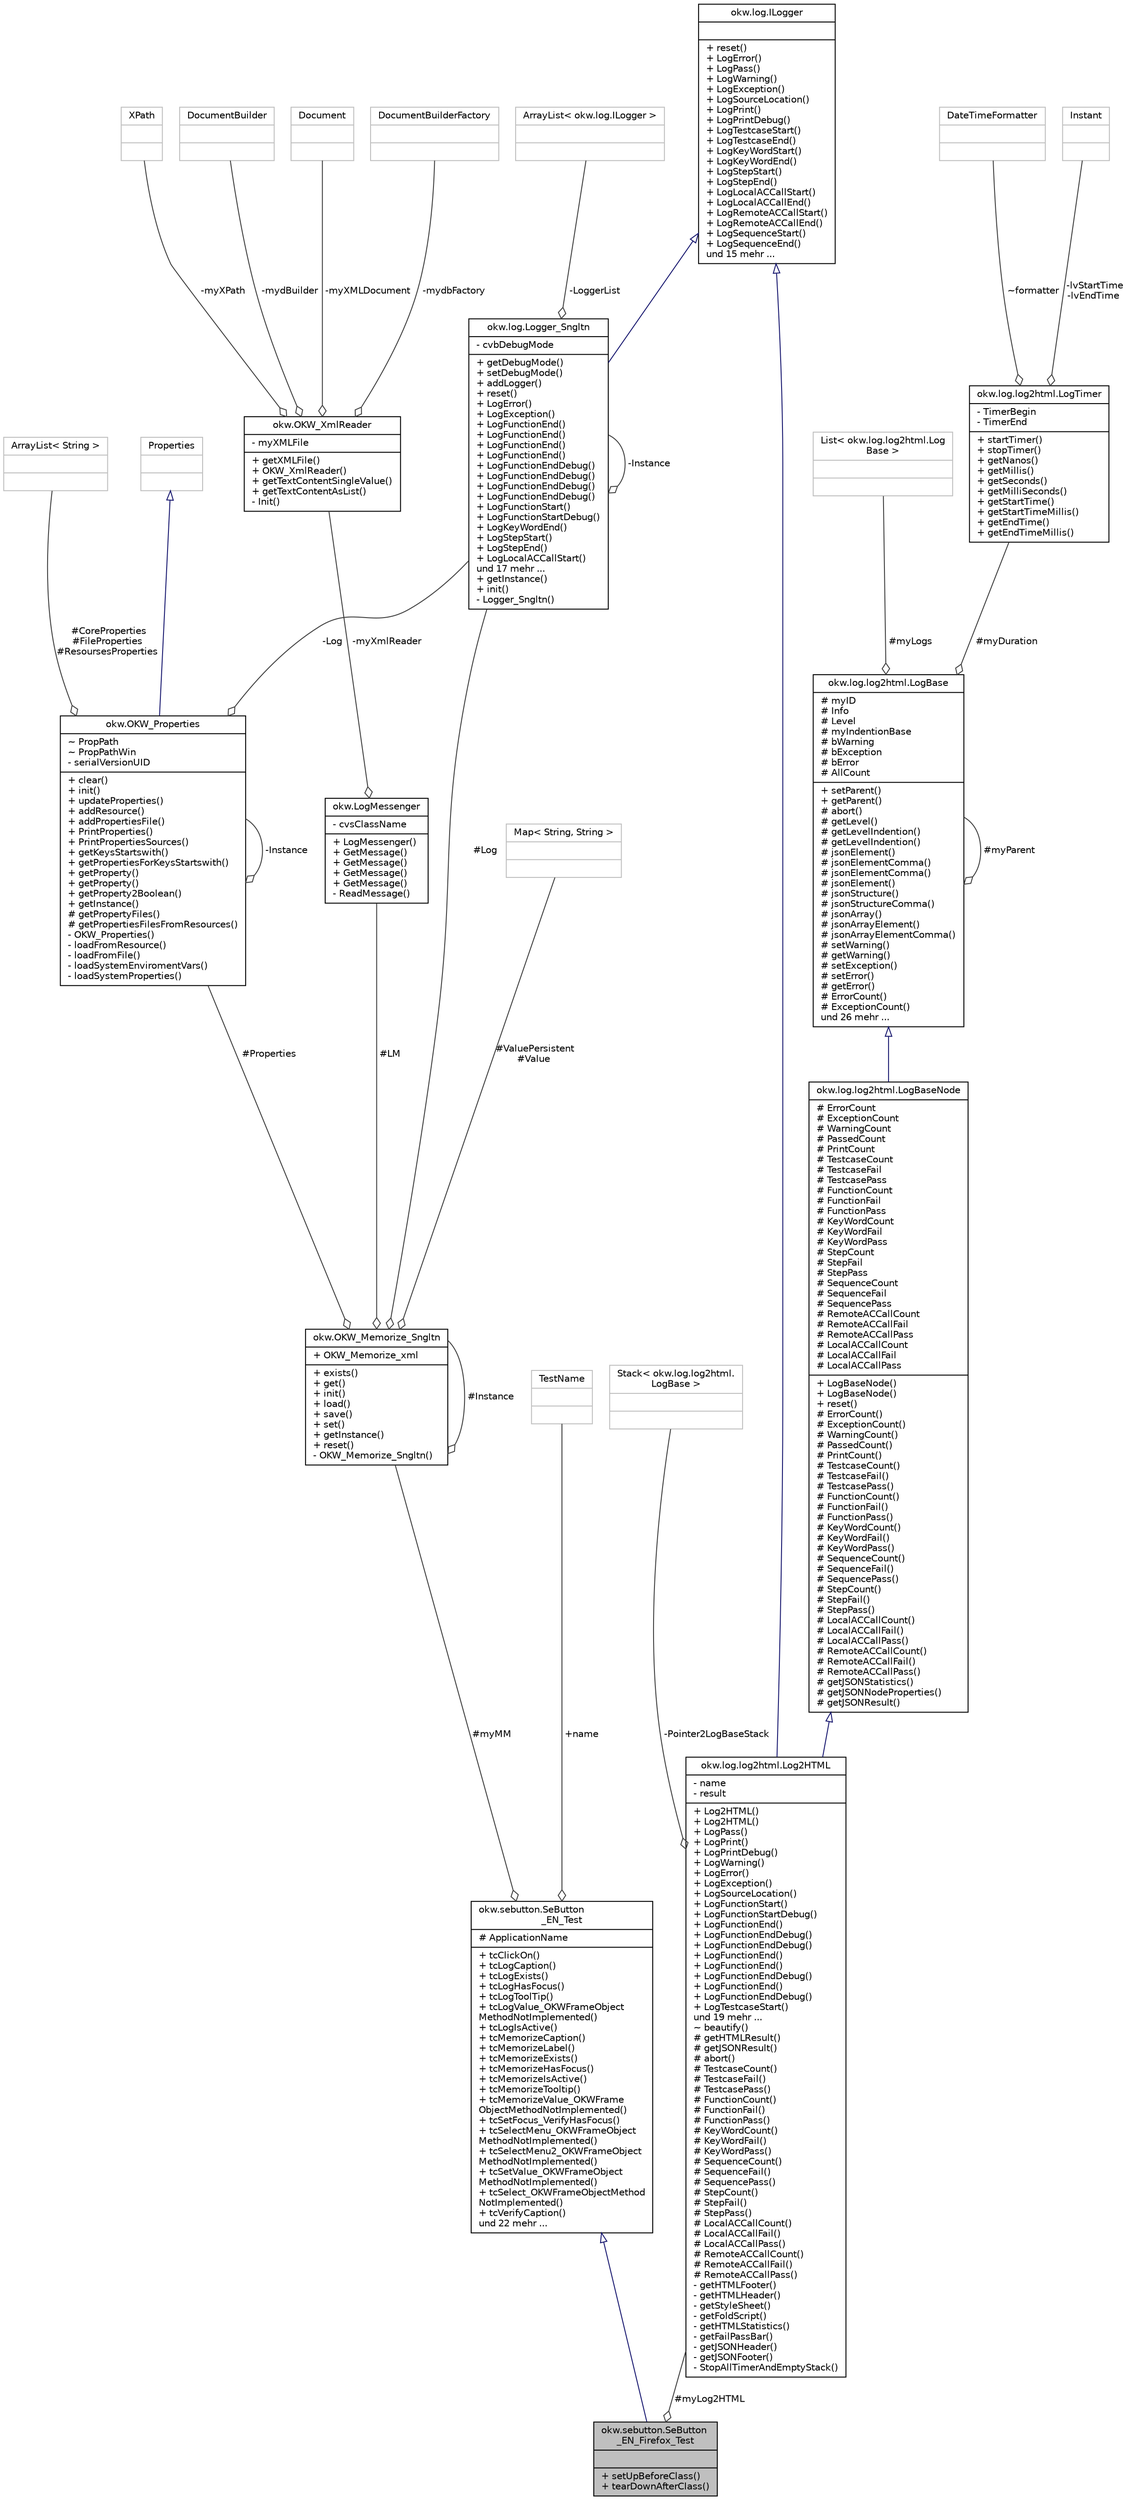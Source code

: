 digraph "okw.sebutton.SeButton_EN_Firefox_Test"
{
 // INTERACTIVE_SVG=YES
 // LATEX_PDF_SIZE
  edge [fontname="Helvetica",fontsize="10",labelfontname="Helvetica",labelfontsize="10"];
  node [fontname="Helvetica",fontsize="10",shape=record];
  Node1 [label="{okw.sebutton.SeButton\l_EN_Firefox_Test\n||+ setUpBeforeClass()\l+ tearDownAfterClass()\l}",height=0.2,width=0.4,color="black", fillcolor="grey75", style="filled", fontcolor="black",tooltip=" "];
  Node2 -> Node1 [dir="back",color="midnightblue",fontsize="10",style="solid",arrowtail="onormal",fontname="Helvetica"];
  Node2 [label="{okw.sebutton.SeButton\l_EN_Test\n|# ApplicationName\l|+ tcClickOn()\l+ tcLogCaption()\l+ tcLogExists()\l+ tcLogHasFocus()\l+ tcLogToolTip()\l+ tcLogValue_OKWFrameObject\lMethodNotImplemented()\l+ tcLogIsActive()\l+ tcMemorizeCaption()\l+ tcMemorizeLabel()\l+ tcMemorizeExists()\l+ tcMemorizeHasFocus()\l+ tcMemorizeIsActive()\l+ tcMemorizeTooltip()\l+ tcMemorizeValue_OKWFrame\lObjectMethodNotImplemented()\l+ tcSetFocus_VerifyHasFocus()\l+ tcSelectMenu_OKWFrameObject\lMethodNotImplemented()\l+ tcSelectMenu2_OKWFrameObject\lMethodNotImplemented()\l+ tcSetValue_OKWFrameObject\lMethodNotImplemented()\l+ tcSelect_OKWFrameObjectMethod\lNotImplemented()\l+ tcVerifyCaption()\lund 22 mehr ...\l}",height=0.2,width=0.4,color="black", fillcolor="white", style="filled",URL="$classokw_1_1sebutton_1_1_se_button___e_n___test.html",tooltip=" "];
  Node3 -> Node2 [color="grey25",fontsize="10",style="solid",label=" +name" ,arrowhead="odiamond",fontname="Helvetica"];
  Node3 [label="{TestName\n||}",height=0.2,width=0.4,color="grey75", fillcolor="white", style="filled",tooltip=" "];
  Node4 -> Node2 [color="grey25",fontsize="10",style="solid",label=" #myMM" ,arrowhead="odiamond",fontname="Helvetica"];
  Node4 [label="{okw.OKW_Memorize_Sngltn\n|+ OKW_Memorize_xml\l|+ exists()\l+ get()\l+ init()\l+ load()\l+ save()\l+ set()\l+ getInstance()\l+ reset()\l- OKW_Memorize_Sngltn()\l}",height=0.2,width=0.4,color="black", fillcolor="white", style="filled",URL="$classokw_1_1_o_k_w___memorize___sngltn.html",tooltip="OKW_Memorize ist die Speicher-Klasse hinter den Merke*-Schlüsselwörter."];
  Node5 -> Node4 [color="grey25",fontsize="10",style="solid",label=" #LM" ,arrowhead="odiamond",fontname="Helvetica"];
  Node5 [label="{okw.LogMessenger\n|- cvsClassName\l|+ LogMessenger()\l+ GetMessage()\l+ GetMessage()\l+ GetMessage()\l+ GetMessage()\l- ReadMessage()\l}",height=0.2,width=0.4,color="black", fillcolor="white", style="filled",URL="$classokw_1_1_log_messenger.html",tooltip="LogMessenger liest Log-Meldungen sprachspezifisch für die im Konstruktor gegeben Klasse aus der Zugeh..."];
  Node6 -> Node5 [color="grey25",fontsize="10",style="solid",label=" -myXmlReader" ,arrowhead="odiamond",fontname="Helvetica"];
  Node6 [label="{okw.OKW_XmlReader\n|- myXMLFile\l|+ getXMLFile()\l+ OKW_XmlReader()\l+ getTextContentSingleValue()\l+ getTextContentAsList()\l- Init()\l}",height=0.2,width=0.4,color="black", fillcolor="white", style="filled",URL="$classokw_1_1_o_k_w___xml_reader.html",tooltip=" "];
  Node7 -> Node6 [color="grey25",fontsize="10",style="solid",label=" -mydbFactory" ,arrowhead="odiamond",fontname="Helvetica"];
  Node7 [label="{DocumentBuilderFactory\n||}",height=0.2,width=0.4,color="grey75", fillcolor="white", style="filled",tooltip=" "];
  Node8 -> Node6 [color="grey25",fontsize="10",style="solid",label=" -myXPath" ,arrowhead="odiamond",fontname="Helvetica"];
  Node8 [label="{XPath\n||}",height=0.2,width=0.4,color="grey75", fillcolor="white", style="filled",tooltip=" "];
  Node9 -> Node6 [color="grey25",fontsize="10",style="solid",label=" -mydBuilder" ,arrowhead="odiamond",fontname="Helvetica"];
  Node9 [label="{DocumentBuilder\n||}",height=0.2,width=0.4,color="grey75", fillcolor="white", style="filled",tooltip=" "];
  Node10 -> Node6 [color="grey25",fontsize="10",style="solid",label=" -myXMLDocument" ,arrowhead="odiamond",fontname="Helvetica"];
  Node10 [label="{Document\n||}",height=0.2,width=0.4,color="grey75", fillcolor="white", style="filled",tooltip=" "];
  Node11 -> Node4 [color="grey25",fontsize="10",style="solid",label=" #ValuePersistent\n#Value" ,arrowhead="odiamond",fontname="Helvetica"];
  Node11 [label="{Map\< String, String \>\n||}",height=0.2,width=0.4,color="grey75", fillcolor="white", style="filled",tooltip=" "];
  Node4 -> Node4 [color="grey25",fontsize="10",style="solid",label=" #Instance" ,arrowhead="odiamond",fontname="Helvetica"];
  Node12 -> Node4 [color="grey25",fontsize="10",style="solid",label=" #Properties" ,arrowhead="odiamond",fontname="Helvetica"];
  Node12 [label="{okw.OKW_Properties\n|~ PropPath\l~ PropPathWin\l- serialVersionUID\l|+ clear()\l+ init()\l+ updateProperties()\l+ addResource()\l+ addPropertiesFile()\l+ PrintProperties()\l+ PrintPropertiesSources()\l+ getKeysStartswith()\l+ getPropertiesForKeysStartswith()\l+ getProperty()\l+ getProperty()\l+ getProperty2Boolean()\l+ getInstance()\l# getPropertyFiles()\l# getPropertiesFilesFromResources()\l- OKW_Properties()\l- loadFromResource()\l- loadFromFile()\l- loadSystemEnviromentVars()\l- loadSystemProperties()\l}",height=0.2,width=0.4,color="black", fillcolor="white", style="filled",URL="$classokw_1_1_o_k_w___properties.html",tooltip="Reihenfolge der Resourcen-\"Beladung\"."];
  Node13 -> Node12 [dir="back",color="midnightblue",fontsize="10",style="solid",arrowtail="onormal",fontname="Helvetica"];
  Node13 [label="{Properties\n||}",height=0.2,width=0.4,color="grey75", fillcolor="white", style="filled",tooltip=" "];
  Node14 -> Node12 [color="grey25",fontsize="10",style="solid",label=" #CoreProperties\n#FileProperties\n#ResoursesProperties" ,arrowhead="odiamond",fontname="Helvetica"];
  Node14 [label="{ArrayList\< String \>\n||}",height=0.2,width=0.4,color="grey75", fillcolor="white", style="filled",tooltip=" "];
  Node15 -> Node12 [color="grey25",fontsize="10",style="solid",label=" -Log" ,arrowhead="odiamond",fontname="Helvetica"];
  Node15 [label="{okw.log.Logger_Sngltn\n|- cvbDebugMode\l|+ getDebugMode()\l+ setDebugMode()\l+ addLogger()\l+ reset()\l+ LogError()\l+ LogException()\l+ LogFunctionEnd()\l+ LogFunctionEnd()\l+ LogFunctionEnd()\l+ LogFunctionEnd()\l+ LogFunctionEndDebug()\l+ LogFunctionEndDebug()\l+ LogFunctionEndDebug()\l+ LogFunctionEndDebug()\l+ LogFunctionStart()\l+ LogFunctionStartDebug()\l+ LogKeyWordEnd()\l+ LogStepStart()\l+ LogStepEnd()\l+ LogLocalACCallStart()\lund 17 mehr ...\l+ getInstance()\l+ init()\l- Logger_Sngltn()\l}",height=0.2,width=0.4,color="black", fillcolor="white", style="filled",URL="$classokw_1_1log_1_1_logger___sngltn.html",tooltip=" "];
  Node16 -> Node15 [dir="back",color="midnightblue",fontsize="10",style="solid",arrowtail="onormal",fontname="Helvetica"];
  Node16 [label="{okw.log.ILogger\n||+ reset()\l+ LogError()\l+ LogPass()\l+ LogWarning()\l+ LogException()\l+ LogSourceLocation()\l+ LogPrint()\l+ LogPrintDebug()\l+ LogTestcaseStart()\l+ LogTestcaseEnd()\l+ LogKeyWordStart()\l+ LogKeyWordEnd()\l+ LogStepStart()\l+ LogStepEnd()\l+ LogLocalACCallStart()\l+ LogLocalACCallEnd()\l+ LogRemoteACCallStart()\l+ LogRemoteACCallEnd()\l+ LogSequenceStart()\l+ LogSequenceEnd()\lund 15 mehr ...\l}",height=0.2,width=0.4,color="black", fillcolor="white", style="filled",URL="$interfaceokw_1_1log_1_1_i_logger.html",tooltip="Debug Logs are not a part of Interface."];
  Node17 -> Node15 [color="grey25",fontsize="10",style="solid",label=" -LoggerList" ,arrowhead="odiamond",fontname="Helvetica"];
  Node17 [label="{ArrayList\< okw.log.ILogger \>\n||}",height=0.2,width=0.4,color="grey75", fillcolor="white", style="filled",tooltip=" "];
  Node15 -> Node15 [color="grey25",fontsize="10",style="solid",label=" -Instance" ,arrowhead="odiamond",fontname="Helvetica"];
  Node12 -> Node12 [color="grey25",fontsize="10",style="solid",label=" -Instance" ,arrowhead="odiamond",fontname="Helvetica"];
  Node15 -> Node4 [color="grey25",fontsize="10",style="solid",label=" #Log" ,arrowhead="odiamond",fontname="Helvetica"];
  Node18 -> Node1 [color="grey25",fontsize="10",style="solid",label=" #myLog2HTML" ,arrowhead="odiamond",fontname="Helvetica"];
  Node18 [label="{okw.log.log2html.Log2HTML\n|- name\l- result\l|+ Log2HTML()\l+ Log2HTML()\l+ LogPass()\l+ LogPrint()\l+ LogPrintDebug()\l+ LogWarning()\l+ LogError()\l+ LogException()\l+ LogSourceLocation()\l+ LogFunctionStart()\l+ LogFunctionStartDebug()\l+ LogFunctionEnd()\l+ LogFunctionEndDebug()\l+ LogFunctionEndDebug()\l+ LogFunctionEnd()\l+ LogFunctionEnd()\l+ LogFunctionEndDebug()\l+ LogFunctionEnd()\l+ LogFunctionEndDebug()\l+ LogTestcaseStart()\lund 19 mehr ...\l~ beautify()\l# getHTMLResult()\l# getJSONResult()\l# abort()\l# TestcaseCount()\l# TestcaseFail()\l# TestcasePass()\l# FunctionCount()\l# FunctionFail()\l# FunctionPass()\l# KeyWordCount()\l# KeyWordFail()\l# KeyWordPass()\l# SequenceCount()\l# SequenceFail()\l# SequencePass()\l# StepCount()\l# StepFail()\l# StepPass()\l# LocalACCallCount()\l# LocalACCallFail()\l# LocalACCallPass()\l# RemoteACCallCount()\l# RemoteACCallFail()\l# RemoteACCallPass()\l- getHTMLFooter()\l- getHTMLHeader()\l- getStyleSheet()\l- getFoldScript()\l- getHTMLStatistics()\l- getFailPassBar()\l- getJSONHeader()\l- getJSONFooter()\l- StopAllTimerAndEmptyStack()\l}",height=0.2,width=0.4,color="black", fillcolor="white", style="filled",URL="$classokw_1_1log_1_1log2html_1_1_log2_h_t_m_l.html",tooltip=" "];
  Node19 -> Node18 [dir="back",color="midnightblue",fontsize="10",style="solid",arrowtail="onormal",fontname="Helvetica"];
  Node19 [label="{okw.log.log2html.LogBaseNode\n|# ErrorCount\l# ExceptionCount\l# WarningCount\l# PassedCount\l# PrintCount\l# TestcaseCount\l# TestcaseFail\l# TestcasePass\l# FunctionCount\l# FunctionFail\l# FunctionPass\l# KeyWordCount\l# KeyWordFail\l# KeyWordPass\l# StepCount\l# StepFail\l# StepPass\l# SequenceCount\l# SequenceFail\l# SequencePass\l# RemoteACCallCount\l# RemoteACCallFail\l# RemoteACCallPass\l# LocalACCallCount\l# LocalACCallFail\l# LocalACCallPass\l|+ LogBaseNode()\l+ LogBaseNode()\l+ reset()\l# ErrorCount()\l# ExceptionCount()\l# WarningCount()\l# PassedCount()\l# PrintCount()\l# TestcaseCount()\l# TestcaseFail()\l# TestcasePass()\l# FunctionCount()\l# FunctionFail()\l# FunctionPass()\l# KeyWordCount()\l# KeyWordFail()\l# KeyWordPass()\l# SequenceCount()\l# SequenceFail()\l# SequencePass()\l# StepCount()\l# StepFail()\l# StepPass()\l# LocalACCallCount()\l# LocalACCallFail()\l# LocalACCallPass()\l# RemoteACCallCount()\l# RemoteACCallFail()\l# RemoteACCallPass()\l# getJSONStatistics()\l# getJSONNodeProperties()\l# getJSONResult()\l}",height=0.2,width=0.4,color="black", fillcolor="white", style="filled",URL="$classokw_1_1log_1_1log2html_1_1_log_base_node.html",tooltip=" "];
  Node20 -> Node19 [dir="back",color="midnightblue",fontsize="10",style="solid",arrowtail="onormal",fontname="Helvetica"];
  Node20 [label="{okw.log.log2html.LogBase\n|# myID\l# Info\l# Level\l# myIndentionBase\l# bWarning\l# bException\l# bError\l# AllCount\l|+ setParent()\l+ getParent()\l# abort()\l# getLevel()\l# getLevelIndention()\l# getLevelIndention()\l# jsonElement()\l# jsonElementComma()\l# jsonElementComma()\l# jsonElement()\l# jsonStructure()\l# jsonStructureComma()\l# jsonArray()\l# jsonArrayElement()\l# jsonArrayElementComma()\l# setWarning()\l# getWarning()\l# setException()\l# setError()\l# getError()\l# ErrorCount()\l# ExceptionCount()\lund 26 mehr ...\l}",height=0.2,width=0.4,color="black", fillcolor="white", style="filled",URL="$classokw_1_1log_1_1log2html_1_1_log_base.html",tooltip=" "];
  Node20 -> Node20 [color="grey25",fontsize="10",style="solid",label=" #myParent" ,arrowhead="odiamond",fontname="Helvetica"];
  Node21 -> Node20 [color="grey25",fontsize="10",style="solid",label=" #myLogs" ,arrowhead="odiamond",fontname="Helvetica"];
  Node21 [label="{List\< okw.log.log2html.Log\lBase \>\n||}",height=0.2,width=0.4,color="grey75", fillcolor="white", style="filled",tooltip=" "];
  Node22 -> Node20 [color="grey25",fontsize="10",style="solid",label=" #myDuration" ,arrowhead="odiamond",fontname="Helvetica"];
  Node22 [label="{okw.log.log2html.LogTimer\n|- TimerBegin\l- TimerEnd\l|+ startTimer()\l+ stopTimer()\l+ getNanos()\l+ getMillis()\l+ getSeconds()\l+ getMilliSeconds()\l+ getStartTime()\l+ getStartTimeMillis()\l+ getEndTime()\l+ getEndTimeMillis()\l}",height=0.2,width=0.4,color="black", fillcolor="white", style="filled",URL="$classokw_1_1log_1_1log2html_1_1_log_timer.html",tooltip=" "];
  Node23 -> Node22 [color="grey25",fontsize="10",style="solid",label=" -lvStartTime\n-lvEndTime" ,arrowhead="odiamond",fontname="Helvetica"];
  Node23 [label="{Instant\n||}",height=0.2,width=0.4,color="grey75", fillcolor="white", style="filled",tooltip=" "];
  Node24 -> Node22 [color="grey25",fontsize="10",style="solid",label=" ~formatter" ,arrowhead="odiamond",fontname="Helvetica"];
  Node24 [label="{DateTimeFormatter\n||}",height=0.2,width=0.4,color="grey75", fillcolor="white", style="filled",tooltip=" "];
  Node16 -> Node18 [dir="back",color="midnightblue",fontsize="10",style="solid",arrowtail="onormal",fontname="Helvetica"];
  Node25 -> Node18 [color="grey25",fontsize="10",style="solid",label=" -Pointer2LogBaseStack" ,arrowhead="odiamond",fontname="Helvetica"];
  Node25 [label="{Stack\< okw.log.log2html.\lLogBase \>\n||}",height=0.2,width=0.4,color="grey75", fillcolor="white", style="filled",tooltip=" "];
}
